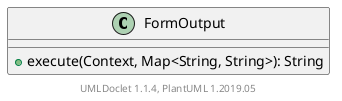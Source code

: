@startuml

    class FormOutput [[FormOutput.html]] {
        +execute(Context, Map<String, String>): String
    }


    center footer UMLDoclet 1.1.4, PlantUML 1.2019.05
@enduml
